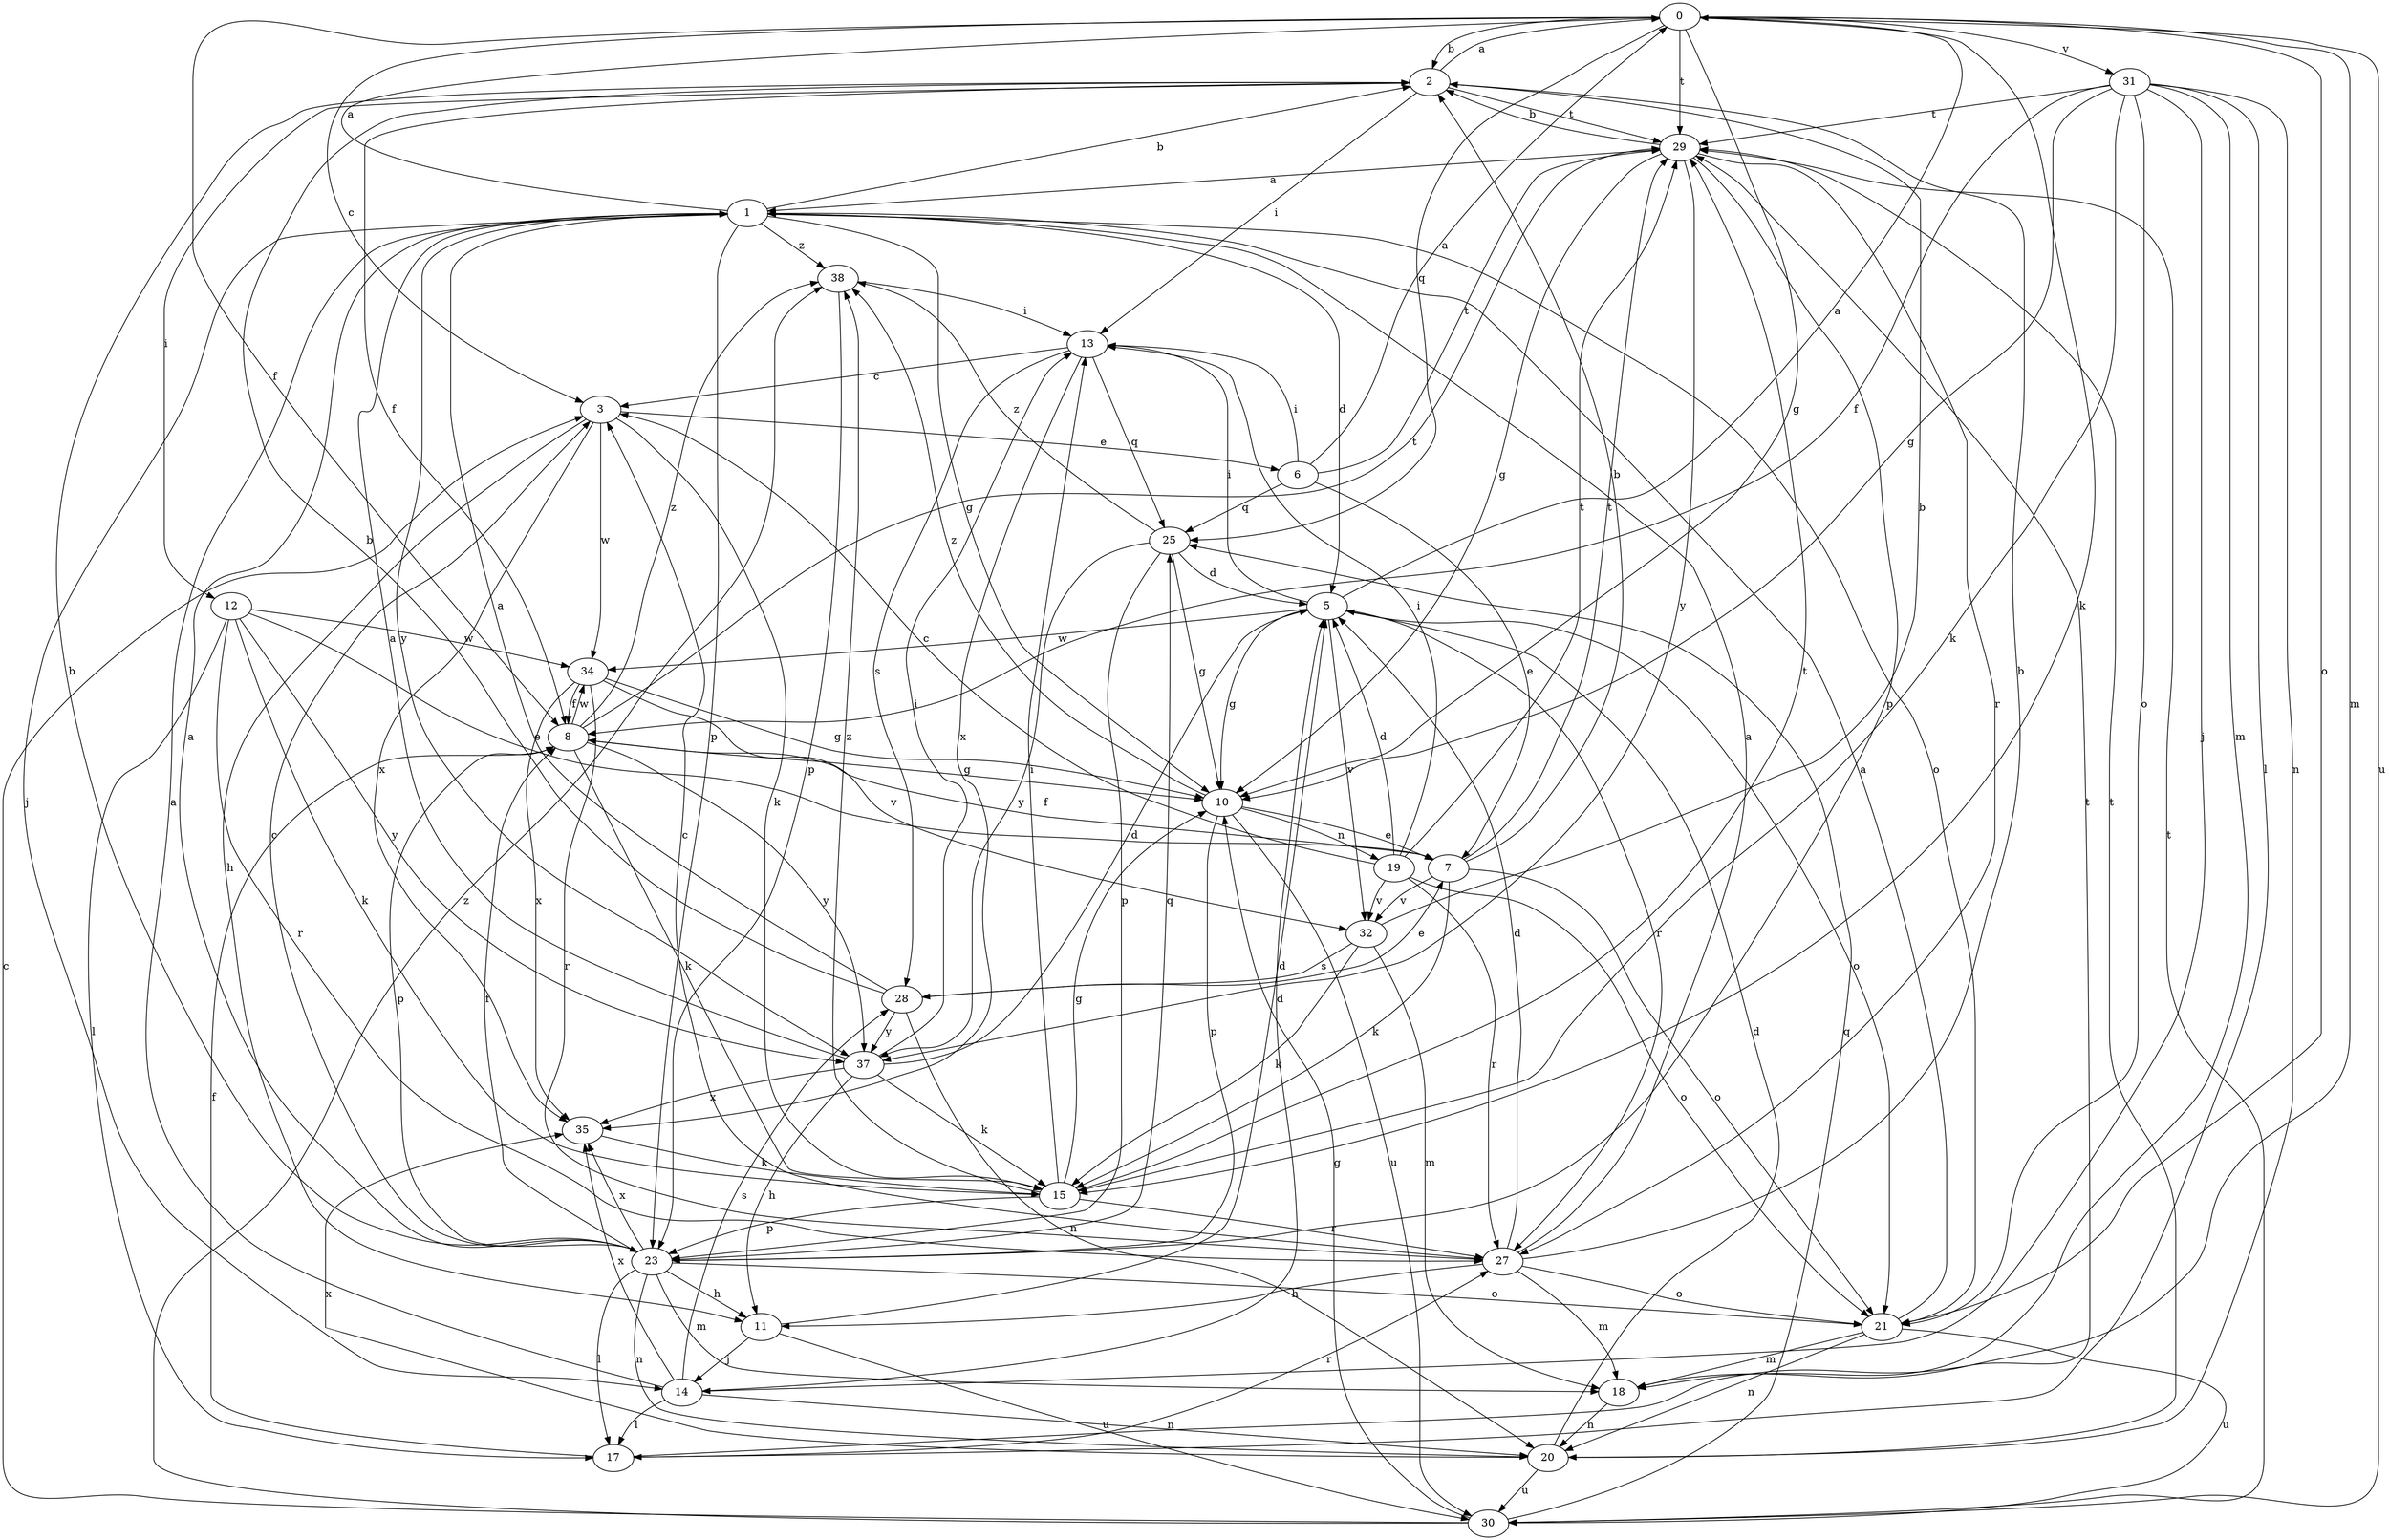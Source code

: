 strict digraph  {
0;
1;
2;
3;
5;
6;
7;
8;
10;
11;
12;
13;
14;
15;
17;
18;
19;
20;
21;
23;
25;
27;
28;
29;
30;
31;
32;
34;
35;
37;
38;
0 -> 2  [label=b];
0 -> 3  [label=c];
0 -> 8  [label=f];
0 -> 10  [label=g];
0 -> 15  [label=k];
0 -> 18  [label=m];
0 -> 21  [label=o];
0 -> 25  [label=q];
0 -> 29  [label=t];
0 -> 30  [label=u];
0 -> 31  [label=v];
1 -> 0  [label=a];
1 -> 2  [label=b];
1 -> 5  [label=d];
1 -> 10  [label=g];
1 -> 14  [label=j];
1 -> 21  [label=o];
1 -> 23  [label=p];
1 -> 37  [label=y];
1 -> 38  [label=z];
2 -> 0  [label=a];
2 -> 8  [label=f];
2 -> 12  [label=i];
2 -> 13  [label=i];
2 -> 29  [label=t];
3 -> 6  [label=e];
3 -> 11  [label=h];
3 -> 15  [label=k];
3 -> 34  [label=w];
3 -> 35  [label=x];
5 -> 0  [label=a];
5 -> 10  [label=g];
5 -> 13  [label=i];
5 -> 21  [label=o];
5 -> 27  [label=r];
5 -> 32  [label=v];
5 -> 34  [label=w];
6 -> 0  [label=a];
6 -> 7  [label=e];
6 -> 13  [label=i];
6 -> 25  [label=q];
6 -> 29  [label=t];
7 -> 2  [label=b];
7 -> 8  [label=f];
7 -> 15  [label=k];
7 -> 21  [label=o];
7 -> 29  [label=t];
7 -> 32  [label=v];
8 -> 10  [label=g];
8 -> 15  [label=k];
8 -> 23  [label=p];
8 -> 29  [label=t];
8 -> 34  [label=w];
8 -> 37  [label=y];
8 -> 38  [label=z];
10 -> 7  [label=e];
10 -> 19  [label=n];
10 -> 23  [label=p];
10 -> 30  [label=u];
10 -> 38  [label=z];
11 -> 5  [label=d];
11 -> 14  [label=j];
11 -> 30  [label=u];
12 -> 7  [label=e];
12 -> 15  [label=k];
12 -> 17  [label=l];
12 -> 27  [label=r];
12 -> 34  [label=w];
12 -> 37  [label=y];
13 -> 3  [label=c];
13 -> 25  [label=q];
13 -> 28  [label=s];
13 -> 35  [label=x];
14 -> 1  [label=a];
14 -> 5  [label=d];
14 -> 17  [label=l];
14 -> 20  [label=n];
14 -> 28  [label=s];
14 -> 35  [label=x];
15 -> 10  [label=g];
15 -> 13  [label=i];
15 -> 23  [label=p];
15 -> 27  [label=r];
15 -> 29  [label=t];
15 -> 38  [label=z];
17 -> 8  [label=f];
17 -> 27  [label=r];
17 -> 29  [label=t];
18 -> 20  [label=n];
19 -> 3  [label=c];
19 -> 5  [label=d];
19 -> 13  [label=i];
19 -> 21  [label=o];
19 -> 27  [label=r];
19 -> 29  [label=t];
19 -> 32  [label=v];
20 -> 5  [label=d];
20 -> 29  [label=t];
20 -> 30  [label=u];
20 -> 35  [label=x];
21 -> 1  [label=a];
21 -> 18  [label=m];
21 -> 20  [label=n];
21 -> 30  [label=u];
23 -> 1  [label=a];
23 -> 2  [label=b];
23 -> 3  [label=c];
23 -> 8  [label=f];
23 -> 11  [label=h];
23 -> 17  [label=l];
23 -> 18  [label=m];
23 -> 20  [label=n];
23 -> 21  [label=o];
23 -> 25  [label=q];
23 -> 35  [label=x];
25 -> 5  [label=d];
25 -> 10  [label=g];
25 -> 23  [label=p];
25 -> 37  [label=y];
25 -> 38  [label=z];
27 -> 1  [label=a];
27 -> 2  [label=b];
27 -> 3  [label=c];
27 -> 5  [label=d];
27 -> 11  [label=h];
27 -> 18  [label=m];
27 -> 21  [label=o];
28 -> 1  [label=a];
28 -> 2  [label=b];
28 -> 7  [label=e];
28 -> 20  [label=n];
28 -> 37  [label=y];
29 -> 1  [label=a];
29 -> 2  [label=b];
29 -> 10  [label=g];
29 -> 23  [label=p];
29 -> 27  [label=r];
29 -> 37  [label=y];
30 -> 3  [label=c];
30 -> 10  [label=g];
30 -> 25  [label=q];
30 -> 29  [label=t];
30 -> 38  [label=z];
31 -> 8  [label=f];
31 -> 10  [label=g];
31 -> 14  [label=j];
31 -> 15  [label=k];
31 -> 17  [label=l];
31 -> 18  [label=m];
31 -> 20  [label=n];
31 -> 21  [label=o];
31 -> 29  [label=t];
32 -> 2  [label=b];
32 -> 15  [label=k];
32 -> 18  [label=m];
32 -> 28  [label=s];
34 -> 8  [label=f];
34 -> 10  [label=g];
34 -> 27  [label=r];
34 -> 32  [label=v];
34 -> 35  [label=x];
35 -> 15  [label=k];
37 -> 1  [label=a];
37 -> 5  [label=d];
37 -> 11  [label=h];
37 -> 13  [label=i];
37 -> 15  [label=k];
37 -> 35  [label=x];
38 -> 13  [label=i];
38 -> 23  [label=p];
}
